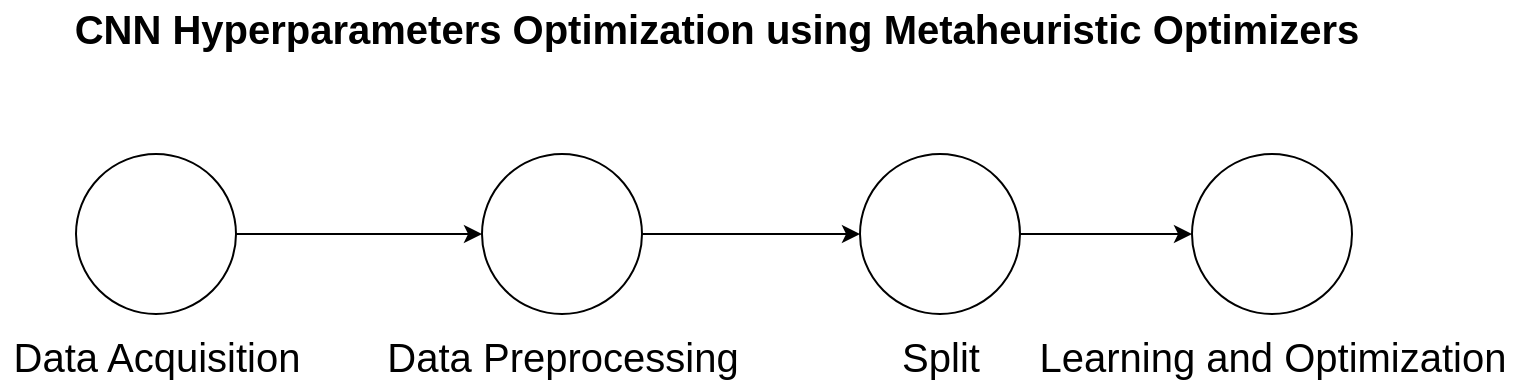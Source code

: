 <mxfile version="17.2.4" type="device"><diagram id="mT1X-o_hhqXFQUmej9mi" name="Page-1"><mxGraphModel dx="868" dy="563" grid="0" gridSize="10" guides="1" tooltips="1" connect="1" arrows="1" fold="1" page="1" pageScale="1" pageWidth="850" pageHeight="1100" math="1" shadow="0"><root><mxCell id="0"/><mxCell id="1" parent="0"/><mxCell id="WQ_QTlIbn6K156UZ_Dlt-1" value="CNN Hyperparameters Optimization using Metaheuristic Optimizers" style="text;html=1;align=center;verticalAlign=middle;resizable=0;points=[];autosize=1;strokeColor=none;fillColor=none;fontSize=20;fontStyle=1" vertex="1" parent="1"><mxGeometry x="90" y="148" width="652" height="28" as="geometry"/></mxCell><mxCell id="WQ_QTlIbn6K156UZ_Dlt-10" style="edgeStyle=orthogonalEdgeStyle;rounded=0;orthogonalLoop=1;jettySize=auto;html=1;exitX=1;exitY=0.5;exitDx=0;exitDy=0;entryX=0;entryY=0.5;entryDx=0;entryDy=0;fontSize=20;" edge="1" parent="1" source="WQ_QTlIbn6K156UZ_Dlt-4" target="WQ_QTlIbn6K156UZ_Dlt-8"><mxGeometry relative="1" as="geometry"/></mxCell><mxCell id="WQ_QTlIbn6K156UZ_Dlt-4" value="" style="ellipse;whiteSpace=wrap;html=1;aspect=fixed;fontSize=20;" vertex="1" parent="1"><mxGeometry x="96" y="225" width="80" height="80" as="geometry"/></mxCell><mxCell id="WQ_QTlIbn6K156UZ_Dlt-7" value="Data Acquisition" style="text;html=1;align=center;verticalAlign=middle;resizable=0;points=[];autosize=1;strokeColor=none;fillColor=none;fontSize=20;" vertex="1" parent="1"><mxGeometry x="58.5" y="312" width="155" height="28" as="geometry"/></mxCell><mxCell id="WQ_QTlIbn6K156UZ_Dlt-13" style="edgeStyle=orthogonalEdgeStyle;rounded=0;orthogonalLoop=1;jettySize=auto;html=1;exitX=1;exitY=0.5;exitDx=0;exitDy=0;entryX=0;entryY=0.5;entryDx=0;entryDy=0;fontSize=20;" edge="1" parent="1" source="WQ_QTlIbn6K156UZ_Dlt-8" target="WQ_QTlIbn6K156UZ_Dlt-11"><mxGeometry relative="1" as="geometry"/></mxCell><mxCell id="WQ_QTlIbn6K156UZ_Dlt-8" value="" style="ellipse;whiteSpace=wrap;html=1;aspect=fixed;fontSize=20;" vertex="1" parent="1"><mxGeometry x="299" y="225" width="80" height="80" as="geometry"/></mxCell><mxCell id="WQ_QTlIbn6K156UZ_Dlt-9" value="Data Preprocessing" style="text;html=1;align=center;verticalAlign=middle;resizable=0;points=[];autosize=1;strokeColor=none;fillColor=none;fontSize=20;" vertex="1" parent="1"><mxGeometry x="246" y="312" width="186" height="28" as="geometry"/></mxCell><mxCell id="WQ_QTlIbn6K156UZ_Dlt-16" style="edgeStyle=orthogonalEdgeStyle;rounded=0;orthogonalLoop=1;jettySize=auto;html=1;exitX=1;exitY=0.5;exitDx=0;exitDy=0;entryX=0;entryY=0.5;entryDx=0;entryDy=0;fontSize=20;" edge="1" parent="1" source="WQ_QTlIbn6K156UZ_Dlt-11" target="WQ_QTlIbn6K156UZ_Dlt-14"><mxGeometry relative="1" as="geometry"/></mxCell><mxCell id="WQ_QTlIbn6K156UZ_Dlt-11" value="" style="ellipse;whiteSpace=wrap;html=1;aspect=fixed;fontSize=20;" vertex="1" parent="1"><mxGeometry x="488" y="225" width="80" height="80" as="geometry"/></mxCell><mxCell id="WQ_QTlIbn6K156UZ_Dlt-12" value="Split" style="text;html=1;align=center;verticalAlign=middle;resizable=0;points=[];autosize=1;strokeColor=none;fillColor=none;fontSize=20;" vertex="1" parent="1"><mxGeometry x="503.5" y="312" width="49" height="28" as="geometry"/></mxCell><mxCell id="WQ_QTlIbn6K156UZ_Dlt-14" value="" style="ellipse;whiteSpace=wrap;html=1;aspect=fixed;fontSize=20;" vertex="1" parent="1"><mxGeometry x="654" y="225" width="80" height="80" as="geometry"/></mxCell><mxCell id="WQ_QTlIbn6K156UZ_Dlt-15" value="Learning and Optimization" style="text;html=1;align=center;verticalAlign=middle;resizable=0;points=[];autosize=1;strokeColor=none;fillColor=none;fontSize=20;" vertex="1" parent="1"><mxGeometry x="572.5" y="312" width="243" height="28" as="geometry"/></mxCell></root></mxGraphModel></diagram></mxfile>